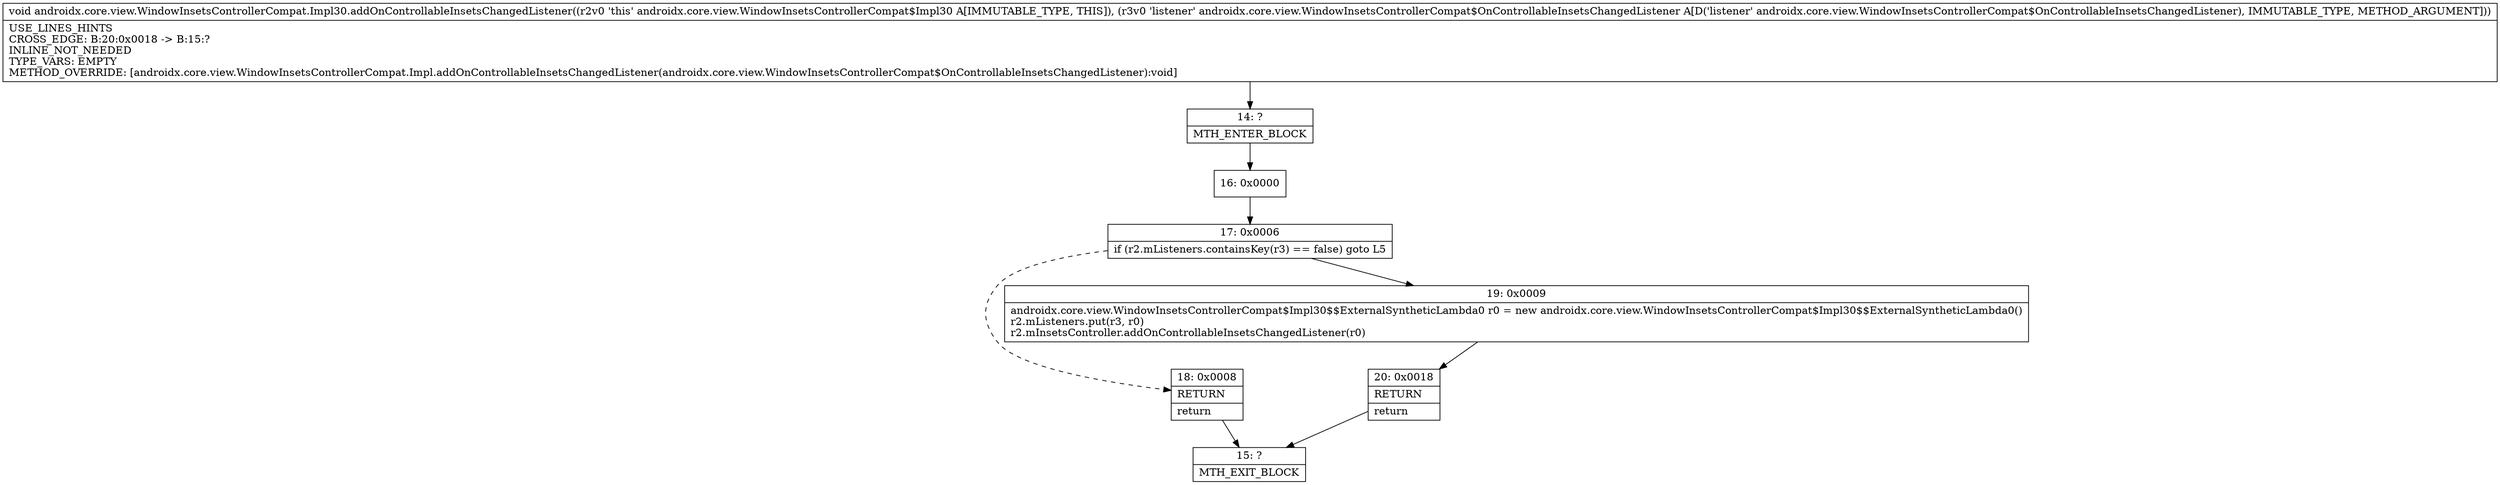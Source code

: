digraph "CFG forandroidx.core.view.WindowInsetsControllerCompat.Impl30.addOnControllableInsetsChangedListener(Landroidx\/core\/view\/WindowInsetsControllerCompat$OnControllableInsetsChangedListener;)V" {
Node_14 [shape=record,label="{14\:\ ?|MTH_ENTER_BLOCK\l}"];
Node_16 [shape=record,label="{16\:\ 0x0000}"];
Node_17 [shape=record,label="{17\:\ 0x0006|if (r2.mListeners.containsKey(r3) == false) goto L5\l}"];
Node_18 [shape=record,label="{18\:\ 0x0008|RETURN\l|return\l}"];
Node_15 [shape=record,label="{15\:\ ?|MTH_EXIT_BLOCK\l}"];
Node_19 [shape=record,label="{19\:\ 0x0009|androidx.core.view.WindowInsetsControllerCompat$Impl30$$ExternalSyntheticLambda0 r0 = new androidx.core.view.WindowInsetsControllerCompat$Impl30$$ExternalSyntheticLambda0()\lr2.mListeners.put(r3, r0)\lr2.mInsetsController.addOnControllableInsetsChangedListener(r0)\l}"];
Node_20 [shape=record,label="{20\:\ 0x0018|RETURN\l|return\l}"];
MethodNode[shape=record,label="{void androidx.core.view.WindowInsetsControllerCompat.Impl30.addOnControllableInsetsChangedListener((r2v0 'this' androidx.core.view.WindowInsetsControllerCompat$Impl30 A[IMMUTABLE_TYPE, THIS]), (r3v0 'listener' androidx.core.view.WindowInsetsControllerCompat$OnControllableInsetsChangedListener A[D('listener' androidx.core.view.WindowInsetsControllerCompat$OnControllableInsetsChangedListener), IMMUTABLE_TYPE, METHOD_ARGUMENT]))  | USE_LINES_HINTS\lCROSS_EDGE: B:20:0x0018 \-\> B:15:?\lINLINE_NOT_NEEDED\lTYPE_VARS: EMPTY\lMETHOD_OVERRIDE: [androidx.core.view.WindowInsetsControllerCompat.Impl.addOnControllableInsetsChangedListener(androidx.core.view.WindowInsetsControllerCompat$OnControllableInsetsChangedListener):void]\l}"];
MethodNode -> Node_14;Node_14 -> Node_16;
Node_16 -> Node_17;
Node_17 -> Node_18[style=dashed];
Node_17 -> Node_19;
Node_18 -> Node_15;
Node_19 -> Node_20;
Node_20 -> Node_15;
}

